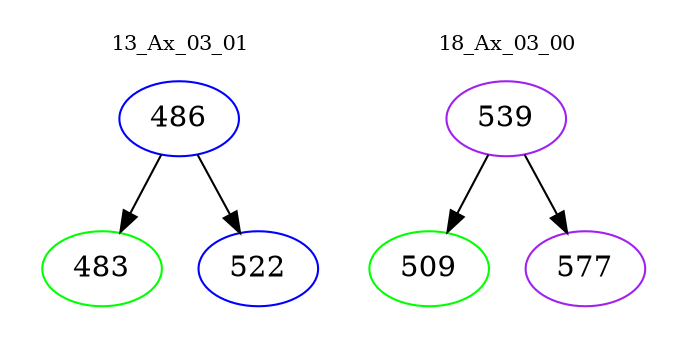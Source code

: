 digraph{
subgraph cluster_0 {
color = white
label = "13_Ax_03_01";
fontsize=10;
T0_486 [label="486", color="blue"]
T0_486 -> T0_483 [color="black"]
T0_483 [label="483", color="green"]
T0_486 -> T0_522 [color="black"]
T0_522 [label="522", color="blue"]
}
subgraph cluster_1 {
color = white
label = "18_Ax_03_00";
fontsize=10;
T1_539 [label="539", color="purple"]
T1_539 -> T1_509 [color="black"]
T1_509 [label="509", color="green"]
T1_539 -> T1_577 [color="black"]
T1_577 [label="577", color="purple"]
}
}
